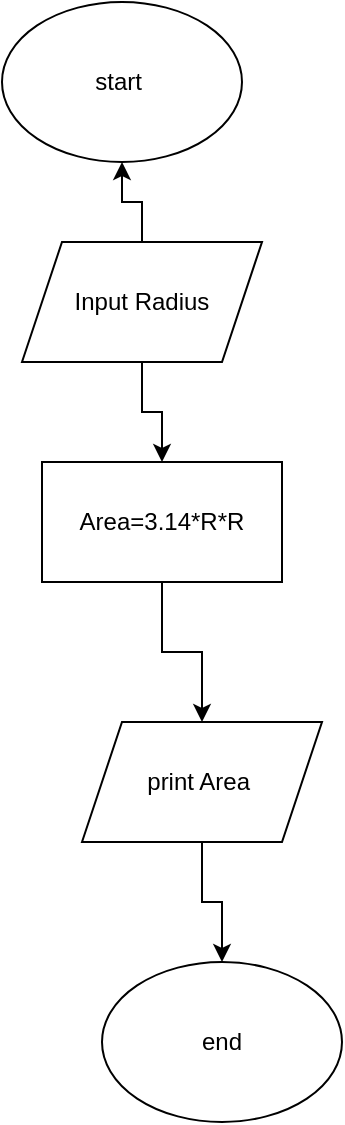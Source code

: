 <mxfile version="20.8.16" type="github">
  <diagram name="Page-1" id="_DGr7UB2wQFng3u4ev_r">
    <mxGraphModel dx="1434" dy="788" grid="1" gridSize="10" guides="1" tooltips="1" connect="1" arrows="1" fold="1" page="1" pageScale="1" pageWidth="850" pageHeight="1100" math="0" shadow="0">
      <root>
        <mxCell id="0" />
        <mxCell id="1" parent="0" />
        <mxCell id="1HdEnbRGpdiD7oTF3C4I-1" value="start&lt;span style=&quot;white-space: pre;&quot;&gt;	&lt;/span&gt;" style="ellipse;whiteSpace=wrap;html=1;" vertex="1" parent="1">
          <mxGeometry x="340" y="30" width="120" height="80" as="geometry" />
        </mxCell>
        <mxCell id="1HdEnbRGpdiD7oTF3C4I-11" value="" style="edgeStyle=orthogonalEdgeStyle;rounded=0;orthogonalLoop=1;jettySize=auto;html=1;" edge="1" parent="1" source="1HdEnbRGpdiD7oTF3C4I-5" target="1HdEnbRGpdiD7oTF3C4I-8">
          <mxGeometry relative="1" as="geometry" />
        </mxCell>
        <mxCell id="1HdEnbRGpdiD7oTF3C4I-5" value="print Area&amp;nbsp;" style="shape=parallelogram;perimeter=parallelogramPerimeter;whiteSpace=wrap;html=1;fixedSize=1;" vertex="1" parent="1">
          <mxGeometry x="380" y="390" width="120" height="60" as="geometry" />
        </mxCell>
        <mxCell id="1HdEnbRGpdiD7oTF3C4I-12" value="" style="edgeStyle=orthogonalEdgeStyle;rounded=0;orthogonalLoop=1;jettySize=auto;html=1;" edge="1" parent="1" source="1HdEnbRGpdiD7oTF3C4I-7" target="1HdEnbRGpdiD7oTF3C4I-5">
          <mxGeometry relative="1" as="geometry" />
        </mxCell>
        <mxCell id="1HdEnbRGpdiD7oTF3C4I-7" value="Area=3.14*R*R" style="rounded=0;whiteSpace=wrap;html=1;" vertex="1" parent="1">
          <mxGeometry x="360" y="260" width="120" height="60" as="geometry" />
        </mxCell>
        <mxCell id="1HdEnbRGpdiD7oTF3C4I-8" value="end" style="ellipse;whiteSpace=wrap;html=1;" vertex="1" parent="1">
          <mxGeometry x="390" y="510" width="120" height="80" as="geometry" />
        </mxCell>
        <mxCell id="1HdEnbRGpdiD7oTF3C4I-13" value="" style="edgeStyle=orthogonalEdgeStyle;rounded=0;orthogonalLoop=1;jettySize=auto;html=1;" edge="1" parent="1" source="1HdEnbRGpdiD7oTF3C4I-10" target="1HdEnbRGpdiD7oTF3C4I-7">
          <mxGeometry relative="1" as="geometry" />
        </mxCell>
        <mxCell id="1HdEnbRGpdiD7oTF3C4I-14" value="" style="edgeStyle=orthogonalEdgeStyle;rounded=0;orthogonalLoop=1;jettySize=auto;html=1;" edge="1" parent="1" source="1HdEnbRGpdiD7oTF3C4I-10" target="1HdEnbRGpdiD7oTF3C4I-1">
          <mxGeometry relative="1" as="geometry" />
        </mxCell>
        <mxCell id="1HdEnbRGpdiD7oTF3C4I-10" value="Input Radius" style="shape=parallelogram;perimeter=parallelogramPerimeter;whiteSpace=wrap;html=1;fixedSize=1;" vertex="1" parent="1">
          <mxGeometry x="350" y="150" width="120" height="60" as="geometry" />
        </mxCell>
      </root>
    </mxGraphModel>
  </diagram>
</mxfile>
